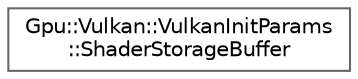 digraph "Graphical Class Hierarchy"
{
 // LATEX_PDF_SIZE
  bgcolor="transparent";
  edge [fontname=Helvetica,fontsize=10,labelfontname=Helvetica,labelfontsize=10];
  node [fontname=Helvetica,fontsize=10,shape=box,height=0.2,width=0.4];
  rankdir="LR";
  Node0 [id="Node000000",label="Gpu::Vulkan::VulkanInitParams\l::ShaderStorageBuffer",height=0.2,width=0.4,color="grey40", fillcolor="white", style="filled",URL="$classGpu_1_1Vulkan_1_1VulkanInitParams_1_1ShaderStorageBuffer.html",tooltip=" "];
}
